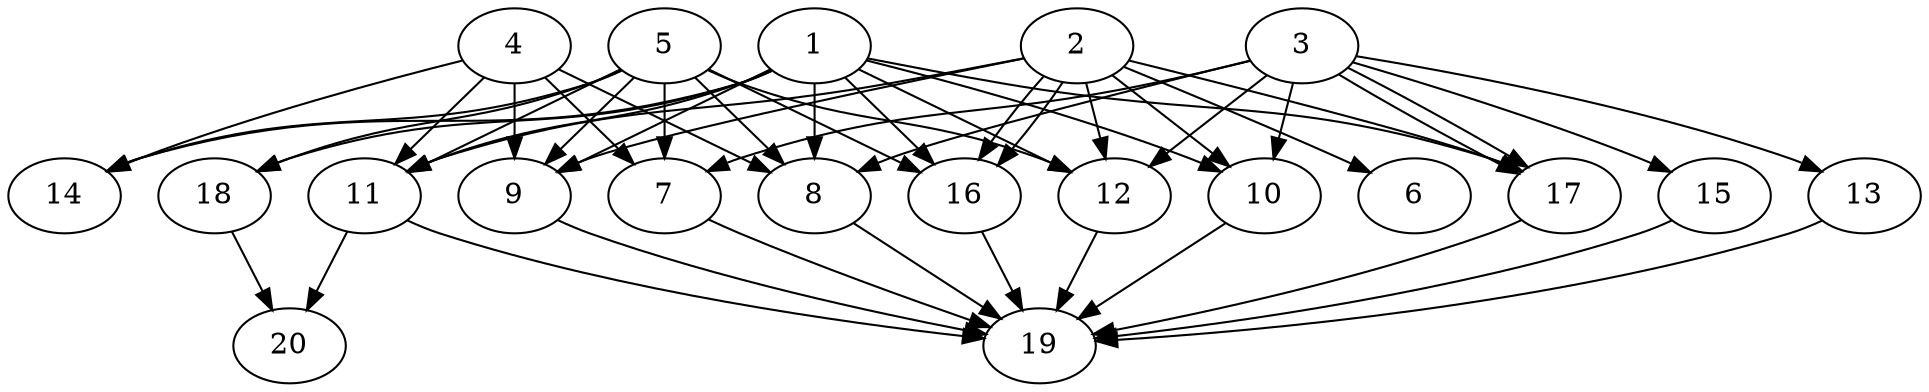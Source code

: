 // DAG automatically generated by daggen at Wed Jul 24 21:20:06 2019
// ./daggen --dot -n 20 --ccr 0.5 --fat 0.8 --regular 0.5 --density 0.8 --mindata 5242880 --maxdata 52428800 
digraph G {
  1 [size="54728704", alpha="0.19", expect_size="27364352"] 
  1 -> 8 [size ="27364352"]
  1 -> 9 [size ="27364352"]
  1 -> 10 [size ="27364352"]
  1 -> 11 [size ="27364352"]
  1 -> 12 [size ="27364352"]
  1 -> 14 [size ="27364352"]
  1 -> 16 [size ="27364352"]
  1 -> 17 [size ="27364352"]
  1 -> 18 [size ="27364352"]
  2 [size="19591168", alpha="0.06", expect_size="9795584"] 
  2 -> 6 [size ="9795584"]
  2 -> 9 [size ="9795584"]
  2 -> 10 [size ="9795584"]
  2 -> 11 [size ="9795584"]
  2 -> 12 [size ="9795584"]
  2 -> 16 [size ="9795584"]
  2 -> 16 [size ="9795584"]
  2 -> 17 [size ="9795584"]
  3 [size="81756160", alpha="0.15", expect_size="40878080"] 
  3 -> 7 [size ="40878080"]
  3 -> 8 [size ="40878080"]
  3 -> 10 [size ="40878080"]
  3 -> 12 [size ="40878080"]
  3 -> 13 [size ="40878080"]
  3 -> 15 [size ="40878080"]
  3 -> 17 [size ="40878080"]
  3 -> 17 [size ="40878080"]
  4 [size="14694400", alpha="0.03", expect_size="7347200"] 
  4 -> 7 [size ="7347200"]
  4 -> 8 [size ="7347200"]
  4 -> 9 [size ="7347200"]
  4 -> 11 [size ="7347200"]
  4 -> 14 [size ="7347200"]
  5 [size="104837120", alpha="0.09", expect_size="52418560"] 
  5 -> 7 [size ="52418560"]
  5 -> 8 [size ="52418560"]
  5 -> 9 [size ="52418560"]
  5 -> 11 [size ="52418560"]
  5 -> 12 [size ="52418560"]
  5 -> 14 [size ="52418560"]
  5 -> 16 [size ="52418560"]
  5 -> 18 [size ="52418560"]
  6 [size="24137728", alpha="0.02", expect_size="12068864"] 
  7 [size="71155712", alpha="0.13", expect_size="35577856"] 
  7 -> 19 [size ="35577856"]
  8 [size="20738048", alpha="0.12", expect_size="10369024"] 
  8 -> 19 [size ="10369024"]
  9 [size="93030400", alpha="0.19", expect_size="46515200"] 
  9 -> 19 [size ="46515200"]
  10 [size="100698112", alpha="0.17", expect_size="50349056"] 
  10 -> 19 [size ="50349056"]
  11 [size="93480960", alpha="0.16", expect_size="46740480"] 
  11 -> 19 [size ="46740480"]
  11 -> 20 [size ="46740480"]
  12 [size="89180160", alpha="0.08", expect_size="44590080"] 
  12 -> 19 [size ="44590080"]
  13 [size="20877312", alpha="0.20", expect_size="10438656"] 
  13 -> 19 [size ="10438656"]
  14 [size="92518400", alpha="0.17", expect_size="46259200"] 
  15 [size="11771904", alpha="0.01", expect_size="5885952"] 
  15 -> 19 [size ="5885952"]
  16 [size="52383744", alpha="0.05", expect_size="26191872"] 
  16 -> 19 [size ="26191872"]
  17 [size="61237248", alpha="0.13", expect_size="30618624"] 
  17 -> 19 [size ="30618624"]
  18 [size="26601472", alpha="0.12", expect_size="13300736"] 
  18 -> 20 [size ="13300736"]
  19 [size="84090880", alpha="0.12", expect_size="42045440"] 
  20 [size="81321984", alpha="0.12", expect_size="40660992"] 
}

